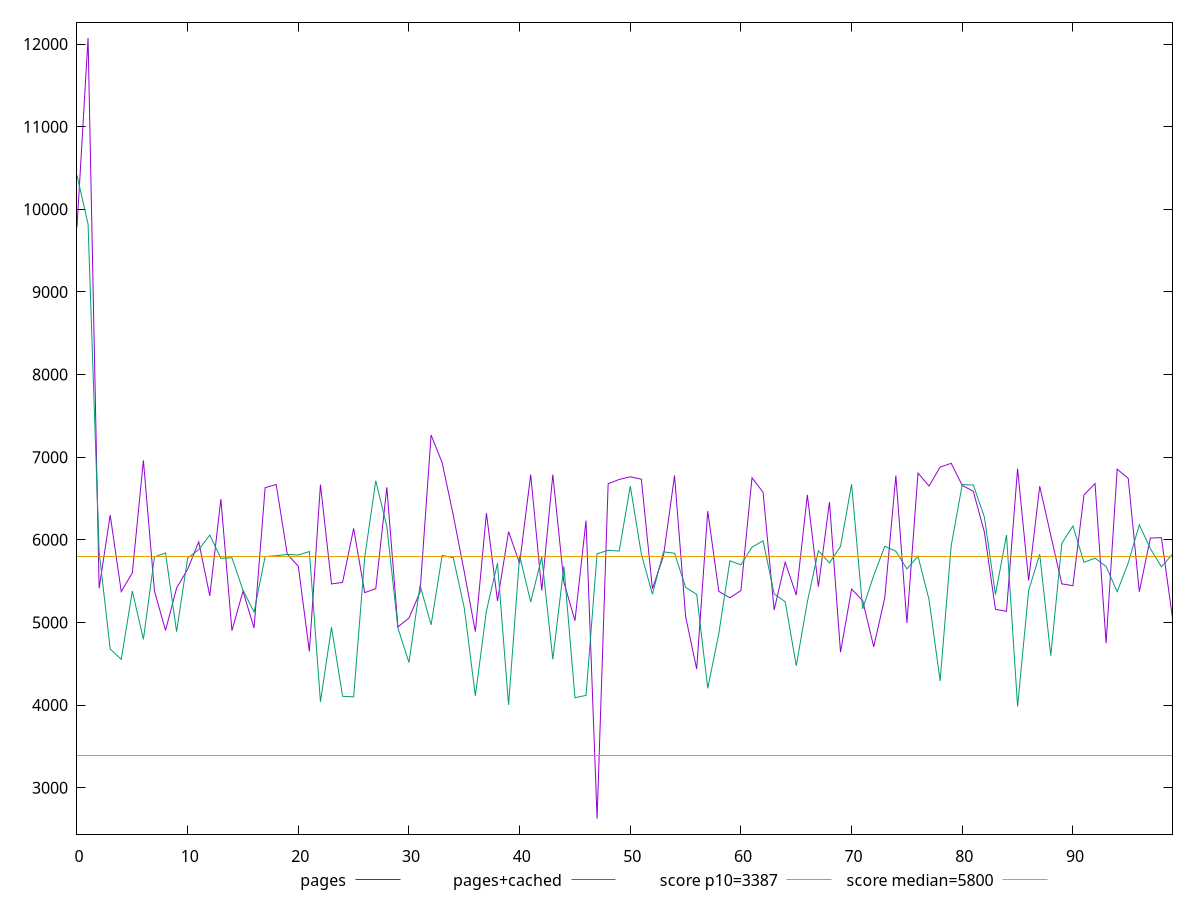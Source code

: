 reset

$pages <<EOF
0 9783.898732157983
1 12075.127829454457
2 5413.143189719978
3 6299.607918863969
4 5373.121809622093
5 5599.091488331189
6 6961.248082812878
7 5379.880642723314
8 4903.461976351731
9 5415.638533519859
10 5643.568589592399
11 5975.895706810847
12 5321.059039515967
13 6493.054574638731
14 4900.295190058563
15 5378.107352255443
16 4930.83703084327
17 6630.278772747892
18 6669.674559844484
19 5826.39736418675
20 5679.118568013493
21 4648.452986534331
22 6668.2848856728015
23 5465.456438475264
24 5483.869859702094
25 6137.6795085691665
26 5360.606606726012
27 5407.780044463818
28 6635.170311516826
29 4945.820367200752
30 5052.815851881216
31 5367.229804362829
32 7268.0096184295335
33 6932.673385603614
34 6300.317773623966
35 5609.850683457784
36 4888.830430425798
37 6322.526894255621
38 5258.743249499629
39 6098.2292584212755
40 5715.261670201731
41 6788.601259095789
42 5386.126455717971
43 6788.887375733582
44 5486.593438360722
45 5020.418236613505
46 6232.16789502256
47 2626.073507880211
48 6679.0908367797065
49 6730.272129534472
50 6762.750019111143
51 6733.155532785409
52 5407.381822072541
53 5803.818648334701
54 6777.953209805055
55 5070.94760017333
56 4435.444428655171
57 6347.204651384754
58 5375.597567592958
59 5297.702971101207
60 5385.602065028907
61 6750.838999485231
62 6575.354588075907
63 5149.45183676295
64 5728.836369136376
65 5331.213874878169
66 6543.729403529776
67 5432.3708276169355
68 6455.556148965983
69 4639.363306198857
70 5403.614685705733
71 5263.443269461704
72 4704.300994096092
73 5300.11769625219
74 6777.6079937019485
75 4992.932806628705
76 6807.183256824635
77 6650.887412459305
78 6879.6972535961695
79 6925.763755474631
80 6657.868831953028
81 6587.147926125588
82 6093.058686676893
83 5158.950358277678
84 5133.911681886901
85 6861.358520831211
86 5506.561518989296
87 6648.590480687253
88 6052.8505004547105
89 5466.626939100821
90 5444.447252746037
91 6542.677022193054
92 6680.710044432678
93 4749.25838225921
94 6854.639496207134
95 6743.48510293857
96 5371.442442649615
97 6021.041422435336
98 6026.00567670278
99 5052.587143591209
EOF

$pagesCached <<EOF
0 10412.083229150821
1 9821.525662054908
2 5853.2409813610475
3 4678.075475187329
4 4552.607495648286
5 5379.552660469518
6 4795.199337495654
7 5792.8790023597885
8 5840.584457202495
9 4887.613894506315
10 5779.565361502597
11 5880.4832489334585
12 6057.5450247690005
13 5775.775480827389
14 5782.728332773367
15 5389.798489524061
16 5125.633508811871
17 5796.771043729416
18 5807.302525749485
19 5823.456379969965
20 5815.512786517585
21 5858.11911718961
22 4038.6035570393415
23 4941.058531118856
24 4106.041696889646
25 4098.408533620086
26 5786.12239596344
27 6715.49815764789
28 6161.583718892057
29 4933.4067716165055
30 4513.657386848393
31 5447.99448854326
32 4971.117316205798
33 5809.874294756736
34 5784.426233604938
35 5172.348555398075
36 4111.135794636023
37 5140.160995660695
38 5715.971944904062
39 4001.8386302579884
40 5808.241862937581
41 5247.60118743563
42 5790.47045448011
43 4554.031315574949
44 5679.748539745102
45 4088.419561695364
46 4116.382573415411
47 5831.119461156814
48 5872.437541182986
49 5863.61647817423
50 6650.283626941774
51 5826.897604961332
52 5341.461843936286
53 5854.582891120625
54 5836.606241146679
55 5424.273444814464
56 5339.635461366512
57 4201.5519741873
58 4864.548665718278
59 5746.048754114193
60 5696.70359690153
61 5911.022553795687
62 5987.709444405898
63 5344.434590581707
64 5250.046100440923
65 4475.353937156022
66 5247.145069435463
67 5867.141144961294
68 5720.562698341077
69 5918.972315195372
70 6673.010794842503
71 5163.488052137202
72 5567.813959738912
73 5921.9565274335455
74 5861.140655169292
75 5647.832071572894
76 5801.723523333258
77 5275.09409538201
78 4291.758562017833
79 5926.953345328939
80 6668.2297808737785
81 6663.1699520249285
82 6275.0606727215945
83 5338.425479399646
84 6056.142658590098
85 3981.3939311381773
86 5385.174403247554
87 5825.056843502894
88 4596.968537803692
89 5957.721454060985
90 6167.253610350598
91 5727.297246985576
92 5777.753701453692
93 5677.762725617768
94 5372.409872612019
95 5719.652837454065
96 6181.065332058377
97 5893.73958574544
98 5672.725627816343
99 5824.797671398853
EOF

set key outside below
set xrange [0:99]
set yrange [2437.092421448726:12264.108915885941]
set trange [2437.092421448726:12264.108915885941]
set terminal svg size 640, 520 enhanced background rgb 'white'
set output "report_00017_2021-02-10T15-08-03.406Z/speed-index/comparison/line/0_vs_1.svg"

plot $pages title "pages" with line, \
     $pagesCached title "pages+cached" with line, \
     3387 title "score p10=3387", \
     5800 title "score median=5800"

reset
